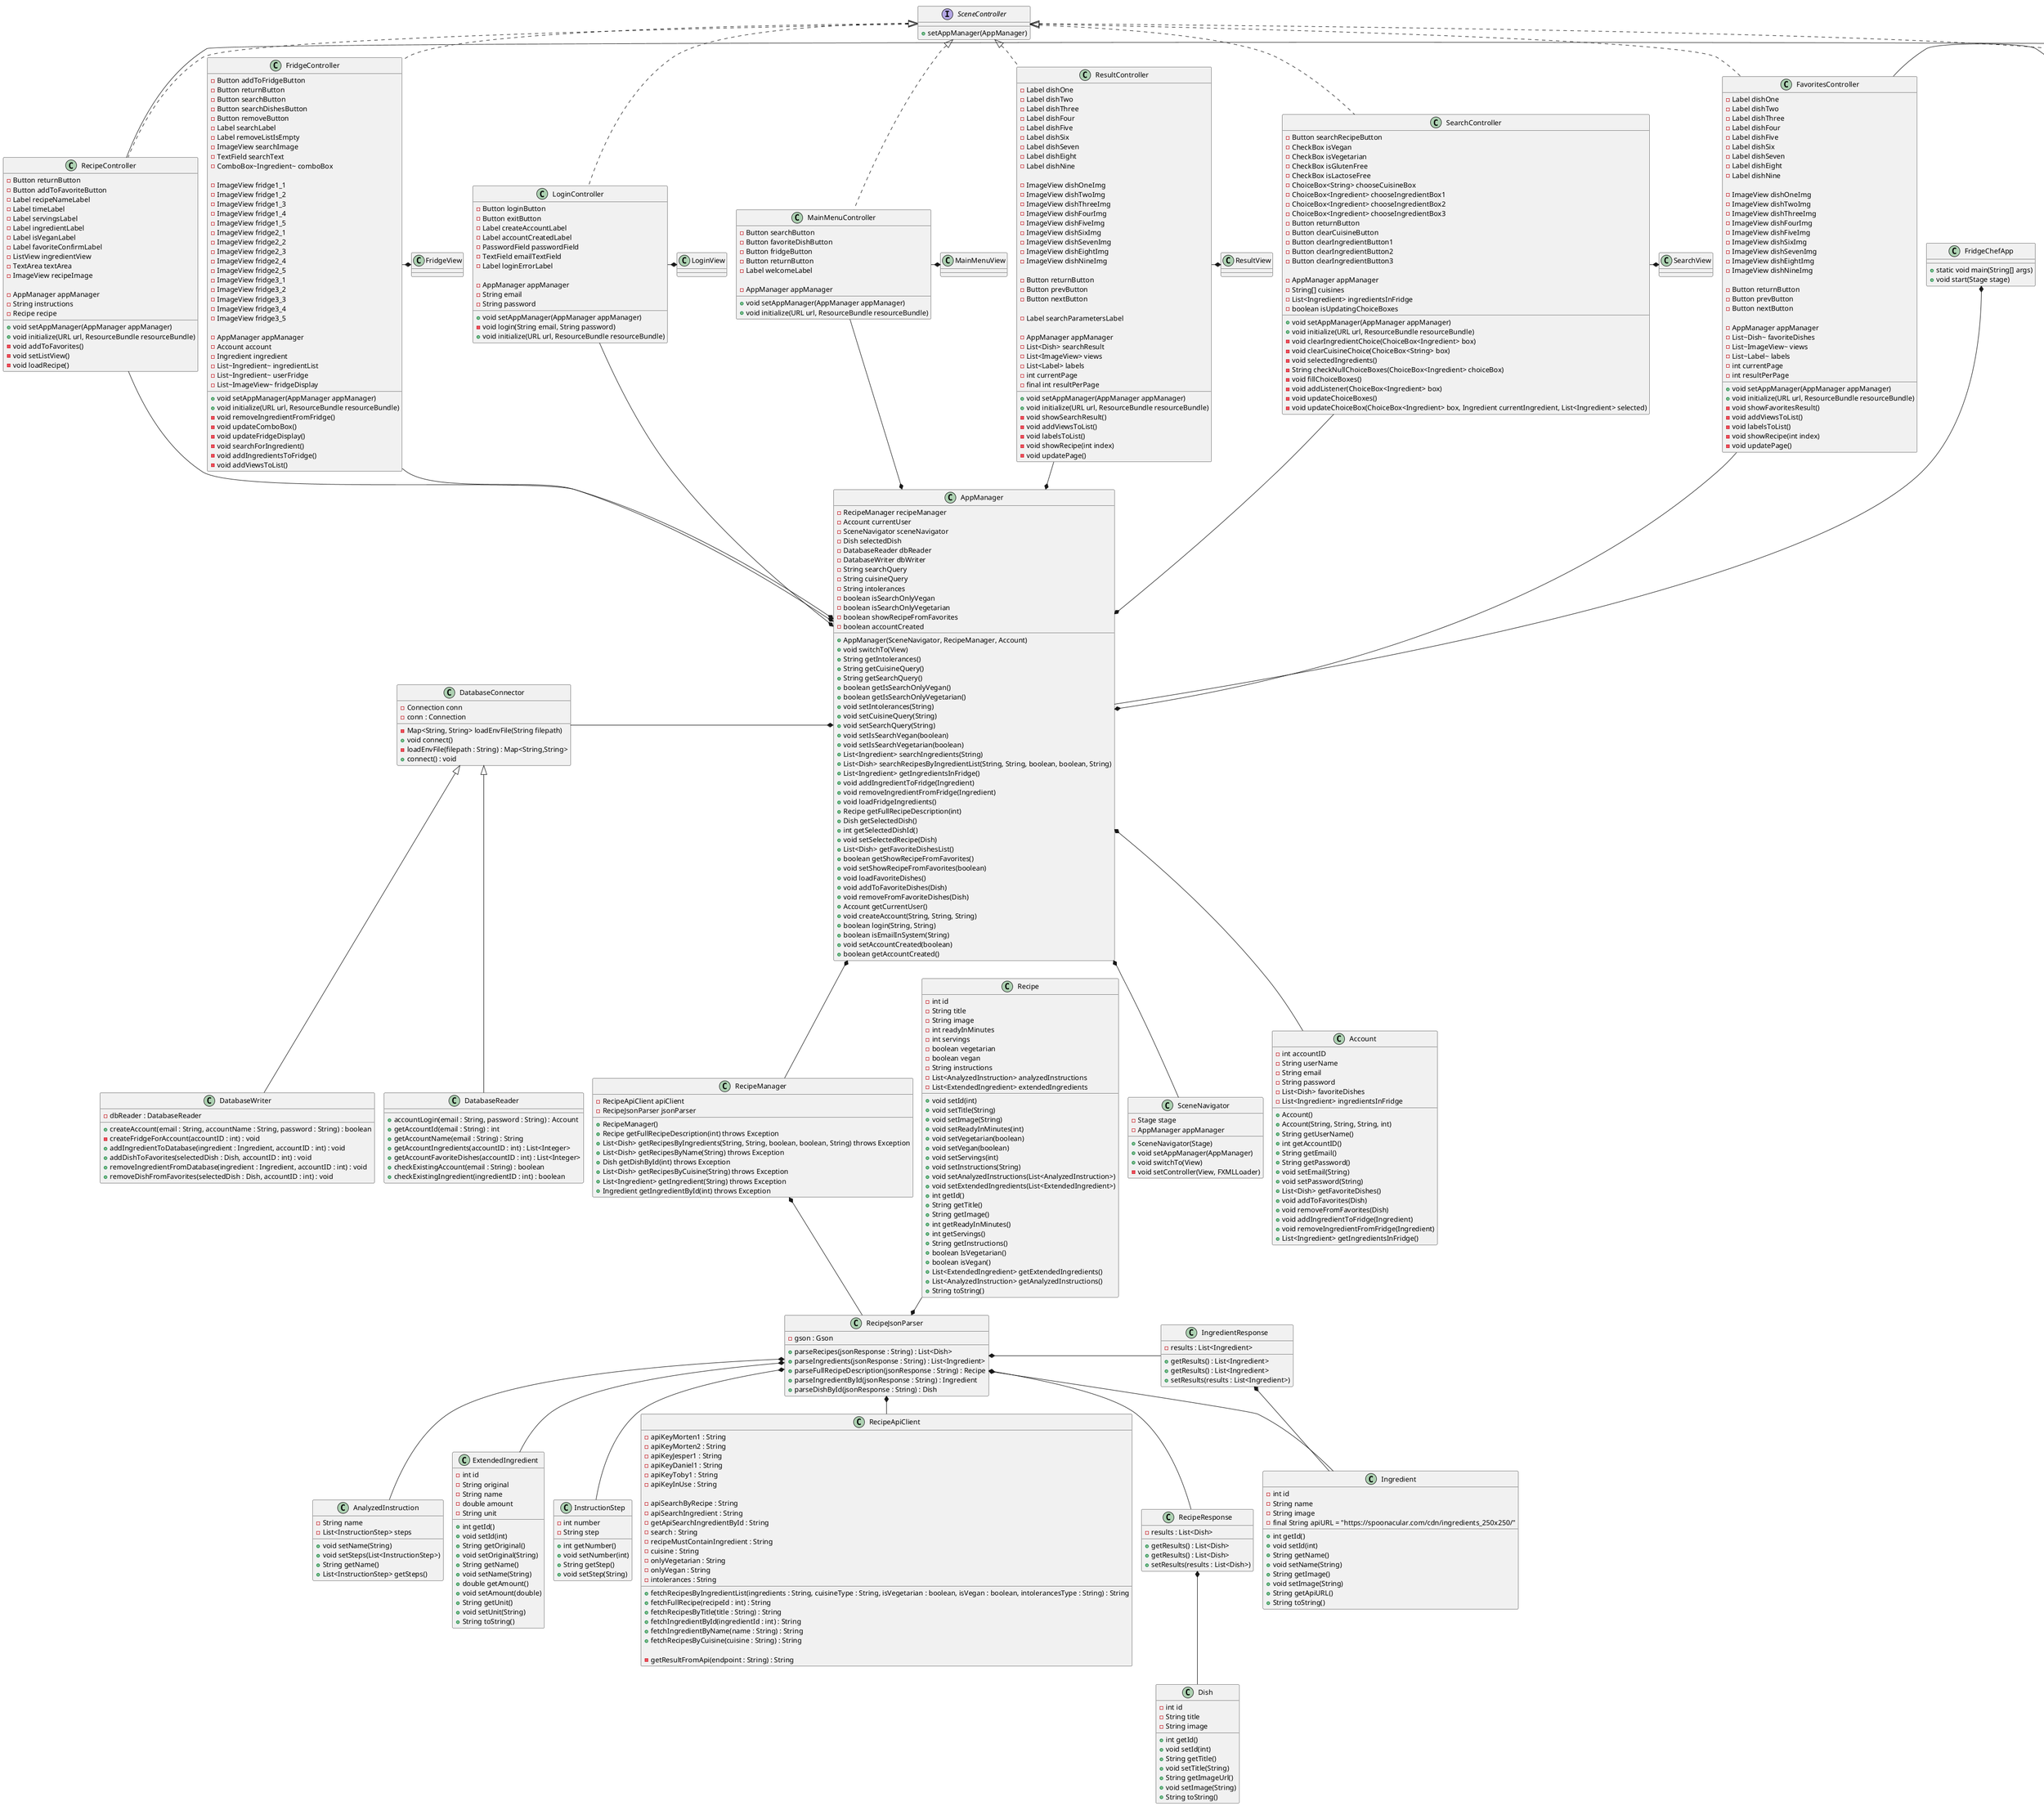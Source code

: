 @startuml

!pragma layout smetana
top to bottom direction


class CreateAccountController {
    - Label firstNameErrorLabel
    - Label emailErrorLabel
    - Label passwordErrorLabel
    - Label passwordRequirementLabel
    - TextField firstNameTextField
    - TextField emailTextField
    - PasswordField passwordTextField
    - PasswordField retypePasswordTextField
    - Button createAccountButton
    - Button returnButton
    - AppManager appManager
    - String userName
    - String email
    - String password
    - String confirmPassword

    + void setAppManager(AppManager appManager)
    + void initialize(URL url, ResourceBundle resourceBundle)
    - boolean validateUserInfo(String userName, String email, String password1, String password2)
    - boolean isValidPassword(String password)
    - boolean isPasswordIdentical(String password, String confirmPassword)
    - boolean isEmailValid(String email)
    - boolean isUserNameValid(String userName)

}
class FavoritesController {
    - Label dishOne
    - Label dishTwo
    - Label dishThree
    - Label dishFour
    - Label dishFive
    - Label dishSix
    - Label dishSeven
    - Label dishEight
    - Label dishNine

    - ImageView dishOneImg
    - ImageView dishTwoImg
    - ImageView dishThreeImg
    - ImageView dishFourImg
    - ImageView dishFiveImg
    - ImageView dishSixImg
    - ImageView dishSevenImg
    - ImageView dishEightImg
    - ImageView dishNineImg

    - Button returnButton
    - Button prevButton
    - Button nextButton

    - AppManager appManager
    - List~Dish~ favoriteDishes
    - List~ImageView~ views
    - List~Label~ labels
    - int currentPage
    - int resultPerPage

    + void setAppManager(AppManager appManager)
    + void initialize(URL url, ResourceBundle resourceBundle)
    - void showFavoritesResult()
    - void addViewsToList()
    - void labelsToList()
    - void showRecipe(int index)
    - void updatePage()
}
class FridgeController {
    - Button addToFridgeButton
    - Button returnButton
    - Button searchButton
    - Button searchDishesButton
    - Button removeButton
    - Label searchLabel
    - Label removeListIsEmpty
    - ImageView searchImage
    - TextField searchText
    - ComboBox~Ingredient~ comboBox

    - ImageView fridge1_1
    - ImageView fridge1_2
    - ImageView fridge1_3
    - ImageView fridge1_4
    - ImageView fridge1_5
    - ImageView fridge2_1
    - ImageView fridge2_2
    - ImageView fridge2_3
    - ImageView fridge2_4
    - ImageView fridge2_5
    - ImageView fridge3_1
    - ImageView fridge3_2
    - ImageView fridge3_3
    - ImageView fridge3_4
    - ImageView fridge3_5

    - AppManager appManager
    - Account account
    - Ingredient ingredient
    - List~Ingredient~ ingredientList
    - List~Ingredient~ userFridge
    - List~ImageView~ fridgeDisplay

    + void setAppManager(AppManager appManager)
    + void initialize(URL url, ResourceBundle resourceBundle)
    - void removeIngredientFromFridge()
    - void updateComboBox()
    - void updateFridgeDisplay()
    - void searchForIngredient()
    - void addIngredientsToFridge()
    - void addViewsToList()
}
class LoginController {
    - Button loginButton
    - Button exitButton
    - Label createAccountLabel
    - Label accountCreatedLabel
    - PasswordField passwordField
    - TextField emailTextField
    - Label loginErrorLabel

    - AppManager appManager
    - String email
    - String password

    + void setAppManager(AppManager appManager)
    - void login(String email, String password)
    + void initialize(URL url, ResourceBundle resourceBundle)
}
class MainMenuController {
    - Button searchButton
    - Button favoriteDishButton
    - Button fridgeButton
    - Button returnButton
    - Label welcomeLabel

    - AppManager appManager

    + void setAppManager(AppManager appManager)
    + void initialize(URL url, ResourceBundle resourceBundle)
}
class RecipeController {
    - Button returnButton
    - Button addToFavoriteButton
    - Label recipeNameLabel
    - Label timeLabel
    - Label servingsLabel
    - Label ingredientLabel
    - Label isVeganLabel
    - Label favoriteConfirmLabel
    - ListView ingredientView
    - TextArea textArea
    - ImageView recipeImage

    - AppManager appManager
    - String instructions
    - Recipe recipe

    + void setAppManager(AppManager appManager)
    + void initialize(URL url, ResourceBundle resourceBundle)
    - void addToFavorites()
    - void setListView()
    - void loadRecipe()
}
class ResultController {
    - Label dishOne
    - Label dishTwo
    - Label dishThree
    - Label dishFour
    - Label dishFive
    - Label dishSix
    - Label dishSeven
    - Label dishEight
    - Label dishNine

    - ImageView dishOneImg
    - ImageView dishTwoImg
    - ImageView dishThreeImg
    - ImageView dishFourImg
    - ImageView dishFiveImg
    - ImageView dishSixImg
    - ImageView dishSevenImg
    - ImageView dishEightImg
    - ImageView dishNineImg

    - Button returnButton
    - Button prevButton
    - Button nextButton

    - Label searchParametersLabel

    - AppManager appManager
    - List<Dish> searchResult
    - List<ImageView> views
    - List<Label> labels
    - int currentPage
    - final int resultPerPage

    + void setAppManager(AppManager appManager)
    + void initialize(URL url, ResourceBundle resourceBundle)
    - void showSearchResult()
    - void addViewsToList()
    - void labelsToList()
    - void showRecipe(int index)
    - void updatePage()
}
class SearchController {
    - Button searchRecipeButton
    - CheckBox isVegan
    - CheckBox isVegetarian
    - CheckBox isGlutenFree
    - CheckBox isLactoseFree
    - ChoiceBox<String> chooseCuisineBox
    - ChoiceBox<Ingredient> chooseIngredientBox1
    - ChoiceBox<Ingredient> chooseIngredientBox2
    - ChoiceBox<Ingredient> chooseIngredientBox3
    - Button returnButton
    - Button clearCuisineButton
    - Button clearIngredientButton1
    - Button clearIngredientButton2
    - Button clearIngredientButton3

    - AppManager appManager
    - String[] cuisines
    - List<Ingredient> ingredientsInFridge
    - boolean isUpdatingChoiceBoxes

    + void setAppManager(AppManager appManager)
    + void initialize(URL url, ResourceBundle resourceBundle)
    - void clearIngredientChoice(ChoiceBox<Ingredient> box)
    - void clearCuisineChoice(ChoiceBox<String> box)
    - void selectedIngredients()
    - String checkNullChoiceBoxes(ChoiceBox<Ingredient> choiceBox)
    - void fillChoiceBoxes()
    - void addListener(ChoiceBox<Ingredient> box)
    - void updateChoiceBoxes()
    - void updateChoiceBox(ChoiceBox<Ingredient> box, Ingredient currentIngredient, List<Ingredient> selected)
}


class AppManager {
    - RecipeManager recipeManager
    - Account currentUser
    - SceneNavigator sceneNavigator
    - Dish selectedDish
    - DatabaseReader dbReader
    - DatabaseWriter dbWriter
    - String searchQuery
    - String cuisineQuery
    - String intolerances
    - boolean isSearchOnlyVegan
    - boolean isSearchOnlyVegetarian
    - boolean showRecipeFromFavorites
    - boolean accountCreated

    + AppManager(SceneNavigator, RecipeManager, Account)
    + void switchTo(View)
    + String getIntolerances()
    + String getCuisineQuery()
    + String getSearchQuery()
    + boolean getIsSearchOnlyVegan()
    + boolean getIsSearchOnlyVegetarian()
    + void setIntolerances(String)
    + void setCuisineQuery(String)
    + void setSearchQuery(String)
    + void setIsSearchVegan(boolean)
    + void setIsSearchVegetarian(boolean)
    + List<Ingredient> searchIngredients(String)
    + List<Dish> searchRecipesByIngredientList(String, String, boolean, boolean, String)
    + List<Ingredient> getIngredientsInFridge()
    + void addIngredientToFridge(Ingredient)
    + void removeIngredientFromFridge(Ingredient)
    + void loadFridgeIngredients()
    + Recipe getFullRecipeDescription(int)
    + Dish getSelectedDish()
    + int getSelectedDishId()
    + void setSelectedRecipe(Dish)
    + List<Dish> getFavoriteDishesList()
    + boolean getShowRecipeFromFavorites()
    + void setShowRecipeFromFavorites(boolean)
    + void loadFavoriteDishes()
    + void addToFavoriteDishes(Dish)
    + void removeFromFavoriteDishes(Dish)
    + Account getCurrentUser()
    + void createAccount(String, String, String)
    + boolean login(String, String)
    + boolean isEmailInSystem(String)
    + void setAccountCreated(boolean)
    + boolean getAccountCreated()
}
class RecipeManager {
    - RecipeApiClient apiClient
    - RecipeJsonParser jsonParser

    + RecipeManager()
    + Recipe getFullRecipeDescription(int) throws Exception
    + List<Dish> getRecipesByIngredients(String, String, boolean, boolean, String) throws Exception
    + List<Dish> getRecipesByName(String) throws Exception
    + Dish getDishById(int) throws Exception
    + List<Dish> getRecipesByCuisine(String) throws Exception
    + List<Ingredient> getIngredient(String) throws Exception
    + Ingredient getIngredientById(int) throws Exception
}
interface SceneController {
    + setAppManager(AppManager)
}
class SceneNavigator {
    - Stage stage
    - AppManager appManager
    + SceneNavigator(Stage)
    + void setAppManager(AppManager)
    + void switchTo(View)
    - void setController(View, FXMLLoader)
}



class Account {
    - int accountID
    - String userName
    - String email
    - String password
    - List<Dish> favoriteDishes
    - List<Ingredient> ingredientsInFridge
    + Account()
    + Account(String, String, String, int)
    + String getUserName()
    + int getAccountID()
    + String getEmail()
    + String getPassword()
    + void setEmail(String)
    + void setPassword(String)
    + List<Dish> getFavoriteDishes()
    + void addToFavorites(Dish)
    + void removeFromFavorites(Dish)
    + void addIngredientToFridge(Ingredient)
    + void removeIngredientFromFridge(Ingredient)
    + List<Ingredient> getIngredientsInFridge()
}


class AnalyzedInstruction {
    - String name
    - List<InstructionStep> steps
    + void setName(String)
    + void setSteps(List<InstructionStep>)
    + String getName()
    + List<InstructionStep> getSteps()
}


class Dish {
    - int id
    - String title
    - String image
    + int getId()
    + void setId(int)
    + String getTitle()
    + void setTitle(String)
    + String getImageUrl()
    + void setImage(String)
    + String toString()
}
class ExtendedIngredient {
    - int id
    - String original
    - String name
    - double amount
    - String unit
    + int getId()
    + void setId(int)
    + String getOriginal()
    + void setOriginal(String)
    + String getName()
    + void setName(String)
    + double getAmount()
    + void setAmount(double)
    + String getUnit()
    + void setUnit(String)
    + String toString()
}
class Ingredient {
    - int id
    - String name
    - String image
    - final String apiURL = "https://spoonacular.com/cdn/ingredients_250x250/"
    + int getId()
    + void setId(int)
    + String getName()
    + void setName(String)
    + String getImage()
    + void setImage(String)
    + String getApiURL()
    + String toString()
}
class InstructionStep {
    - int number
    - String step
    + int getNumber()
    + void setNumber(int)
    + String getStep()
    + void setStep(String)
}
class Recipe {
    - int id
    - String title
    - String image
    - int readyInMinutes
    - int servings
    - boolean vegetarian
    - boolean vegan
    - String instructions
    - List<AnalyzedInstruction> analyzedInstructions
    - List<ExtendedIngredient> extendedIngredients
    + void setId(int)
    + void setTitle(String)
    + void setImage(String)
    + void setReadyInMinutes(int)
    + void setVegetarian(boolean)
    + void setVegan(boolean)
    + void setServings(int)
    + void setInstructions(String)
    + void setAnalyzedInstructions(List<AnalyzedInstruction>)
    + void setExtendedIngredients(List<ExtendedIngredient>)
    + int getId()
    + String getTitle()
    + String getImage()
    + int getReadyInMinutes()
    + int getServings()
    + String getInstructions()
    + boolean IsVegetarian()
    + boolean isVegan()
    + List<ExtendedIngredient> getExtendedIngredients()
    + List<AnalyzedInstruction> getAnalyzedInstructions()
    + String toString()
}



class DatabaseConnector {
    - Connection conn
    - Map<String, String> loadEnvFile(String filepath)
    + void connect()
}


class DatabaseConnector {
    - conn : Connection
    - loadEnvFile(filepath : String) : Map<String,String>
    + connect() : void
}

class DatabaseReader {
    + accountLogin(email : String, password : String) : Account
    + getAccountId(email : String) : int
    + getAccountName(email : String) : String
    + getAccountIngredients(accountID : int) : List<Integer>
    + getAccountFavoriteDishes(accountID : int) : List<Integer>
    + checkExistingAccount(email : String) : boolean
    + checkExistingIngredient(ingredientID : int) : boolean
}


class DatabaseWriter {
    - dbReader : DatabaseReader
    + createAccount(email : String, accountName : String, password : String) : boolean
    - createFridgeForAccount(accountID : int) : void
    + addIngredientToDatabase(ingredient : Ingredient, accountID : int) : void
    + addDishToFavorites(selectedDish : Dish, accountID : int) : void
    + removeIngredientFromDatabase(ingredient : Ingredient, accountID : int) : void
    + removeDishFromFavorites(selectedDish : Dish, accountID : int) : void
}

class RecipeApiClient {
    - apiKeyMorten1 : String
    - apiKeyMorten2 : String
    - apiKeyJesper1 : String
    - apiKeyDaniel1 : String
    - apiKeyToby1 : String
    - apiKeyInUse : String

    - apiSearchByRecipe : String
    - apiSearchIngredient : String
    - getApiSearchIngredientById : String
    - search : String
    - recipeMustContainIngredient : String
    - cuisine : String
    - onlyVegetarian : String
    - onlyVegan : String
    - intolerances : String

    + fetchRecipesByIngredientList(ingredients : String, cuisineType : String, isVegetarian : boolean, isVegan : boolean, intolerancesType : String) : String
    + fetchFullRecipe(recipeId : int) : String
    + fetchRecipesByTitle(title : String) : String
    + fetchIngredientById(ingredientId : int) : String
    + fetchIngredientByName(name : String) : String
    + fetchRecipesByCuisine(cuisine : String) : String

    - getResultFromApi(endpoint : String) : String
}

class RecipeResponse {
    + getResults() : List<Dish>
}

class IngredientResponse {
    + getResults() : List<Ingredient>
}

class RecipeJsonParser {
    - gson : Gson

    + parseRecipes(jsonResponse : String) : List<Dish>
    + parseIngredients(jsonResponse : String) : List<Ingredient>
    + parseFullRecipeDescription(jsonResponse : String) : Recipe
    + parseIngredientById(jsonResponse : String) : Ingredient
    + parseDishById(jsonResponse : String) : Dish
}

class RecipeResponse {
    - results : List<Dish>
    + getResults() : List<Dish>
    + setResults(results : List<Dish>)
}

class IngredientResponse {
    - results : List<Ingredient>
    + getResults() : List<Ingredient>
    + setResults(results : List<Ingredient>)
}


class CreateAccountView {}
class FavoritesView {}
class FridgeView {}
class LoginView {}
class MainMenuView {}
class RecipeView {}
class ResultView {}
class SearchView {}


class FridgeChefApp {
+ static void main(String[] args)
+ void start(Stage stage)
}





FridgeChefApp *-- AppManager
AppManager *-- SceneNavigator
AppManager *-- RecipeManager
AppManager *-- Account

RecipeManager *-- RecipeJsonParser

RecipeJsonParser *-- RecipeApiClient
RecipeJsonParser *-- RecipeResponse
RecipeResponse *-- Dish
Recipe --* RecipeJsonParser

IngredientResponse *-- Ingredient

RecipeController -* RecipeView
RecipeController --* AppManager
SceneController <|.. RecipeController

SceneController <|.. LoginController
LoginView *- LoginController
LoginController --* AppManager

SceneController <|.. CreateAccountController
CreateAccountView *- CreateAccountController

SceneController <|.. MainMenuController
MainMenuView *- MainMenuController
MainMenuController --* AppManager

SceneController <|.. SearchController
SearchView *- SearchController
SearchController --* AppManager

SceneController <|.. ResultController
ResultView *- ResultController
ResultController --* AppManager

SceneController <|.. FridgeController
FridgeView *- FridgeController
FridgeController --* AppManager

SceneController <|.. FavoritesController
FavoritesView *- FavoritesController
FavoritesController --* AppManager

DatabaseConnector <|-- DatabaseWriter
DatabaseConnector <|-- DatabaseReader
DatabaseConnector -* AppManager


RecipeJsonParser *- Ingredient
RecipeJsonParser *- IngredientResponse
RecipeJsonParser *-- ExtendedIngredient
RecipeJsonParser *-- AnalyzedInstruction
RecipeJsonParser *-- InstructionStep

}



@enduml